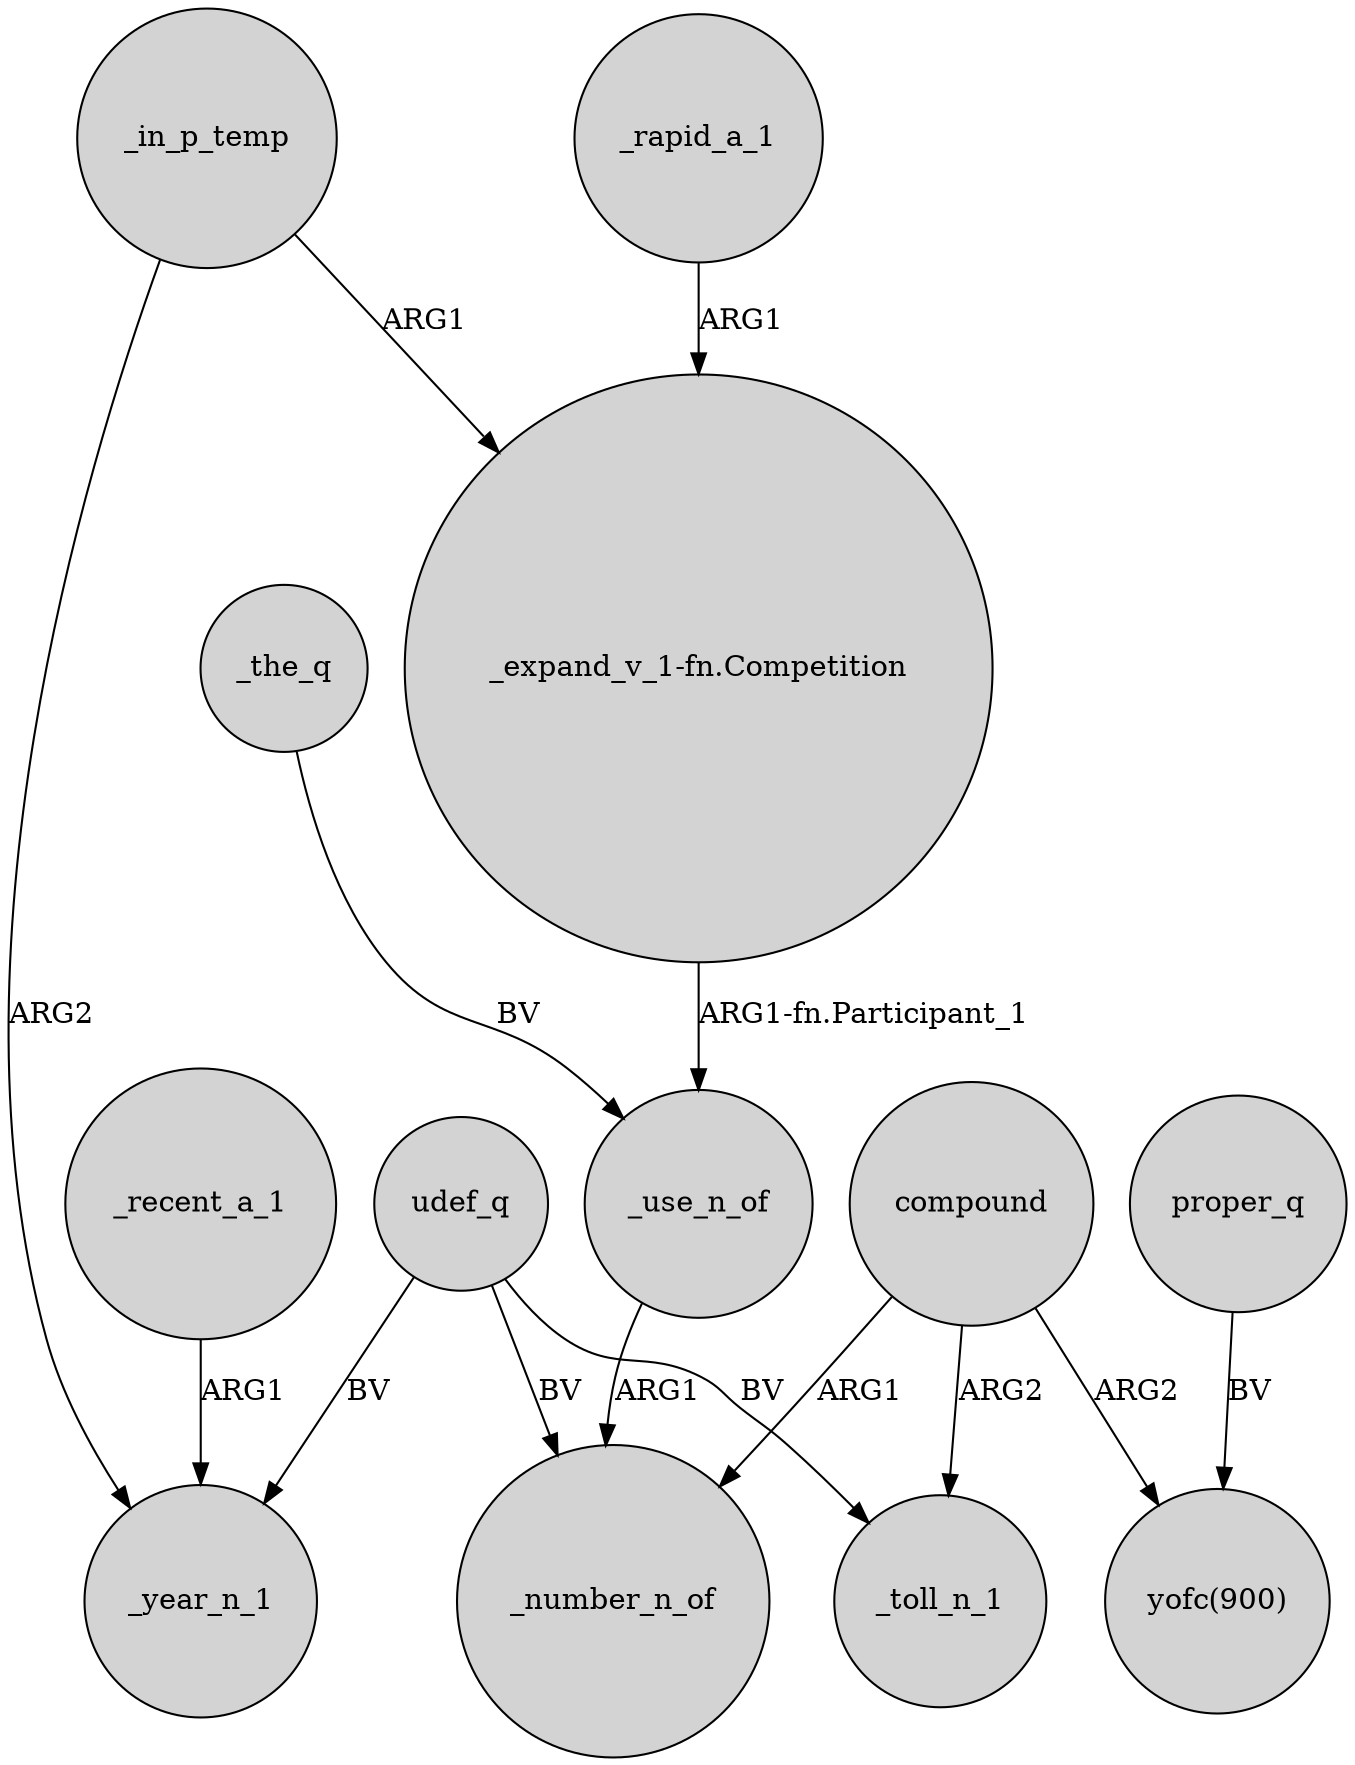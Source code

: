 digraph {
	node [shape=circle style=filled]
	compound -> _toll_n_1 [label=ARG2]
	udef_q -> _year_n_1 [label=BV]
	_recent_a_1 -> _year_n_1 [label=ARG1]
	compound -> _number_n_of [label=ARG1]
	compound -> "yofc(900)" [label=ARG2]
	_the_q -> _use_n_of [label=BV]
	udef_q -> _number_n_of [label=BV]
	udef_q -> _toll_n_1 [label=BV]
	proper_q -> "yofc(900)" [label=BV]
	_in_p_temp -> "_expand_v_1-fn.Competition" [label=ARG1]
	"_expand_v_1-fn.Competition" -> _use_n_of [label="ARG1-fn.Participant_1"]
	_use_n_of -> _number_n_of [label=ARG1]
	_rapid_a_1 -> "_expand_v_1-fn.Competition" [label=ARG1]
	_in_p_temp -> _year_n_1 [label=ARG2]
}
